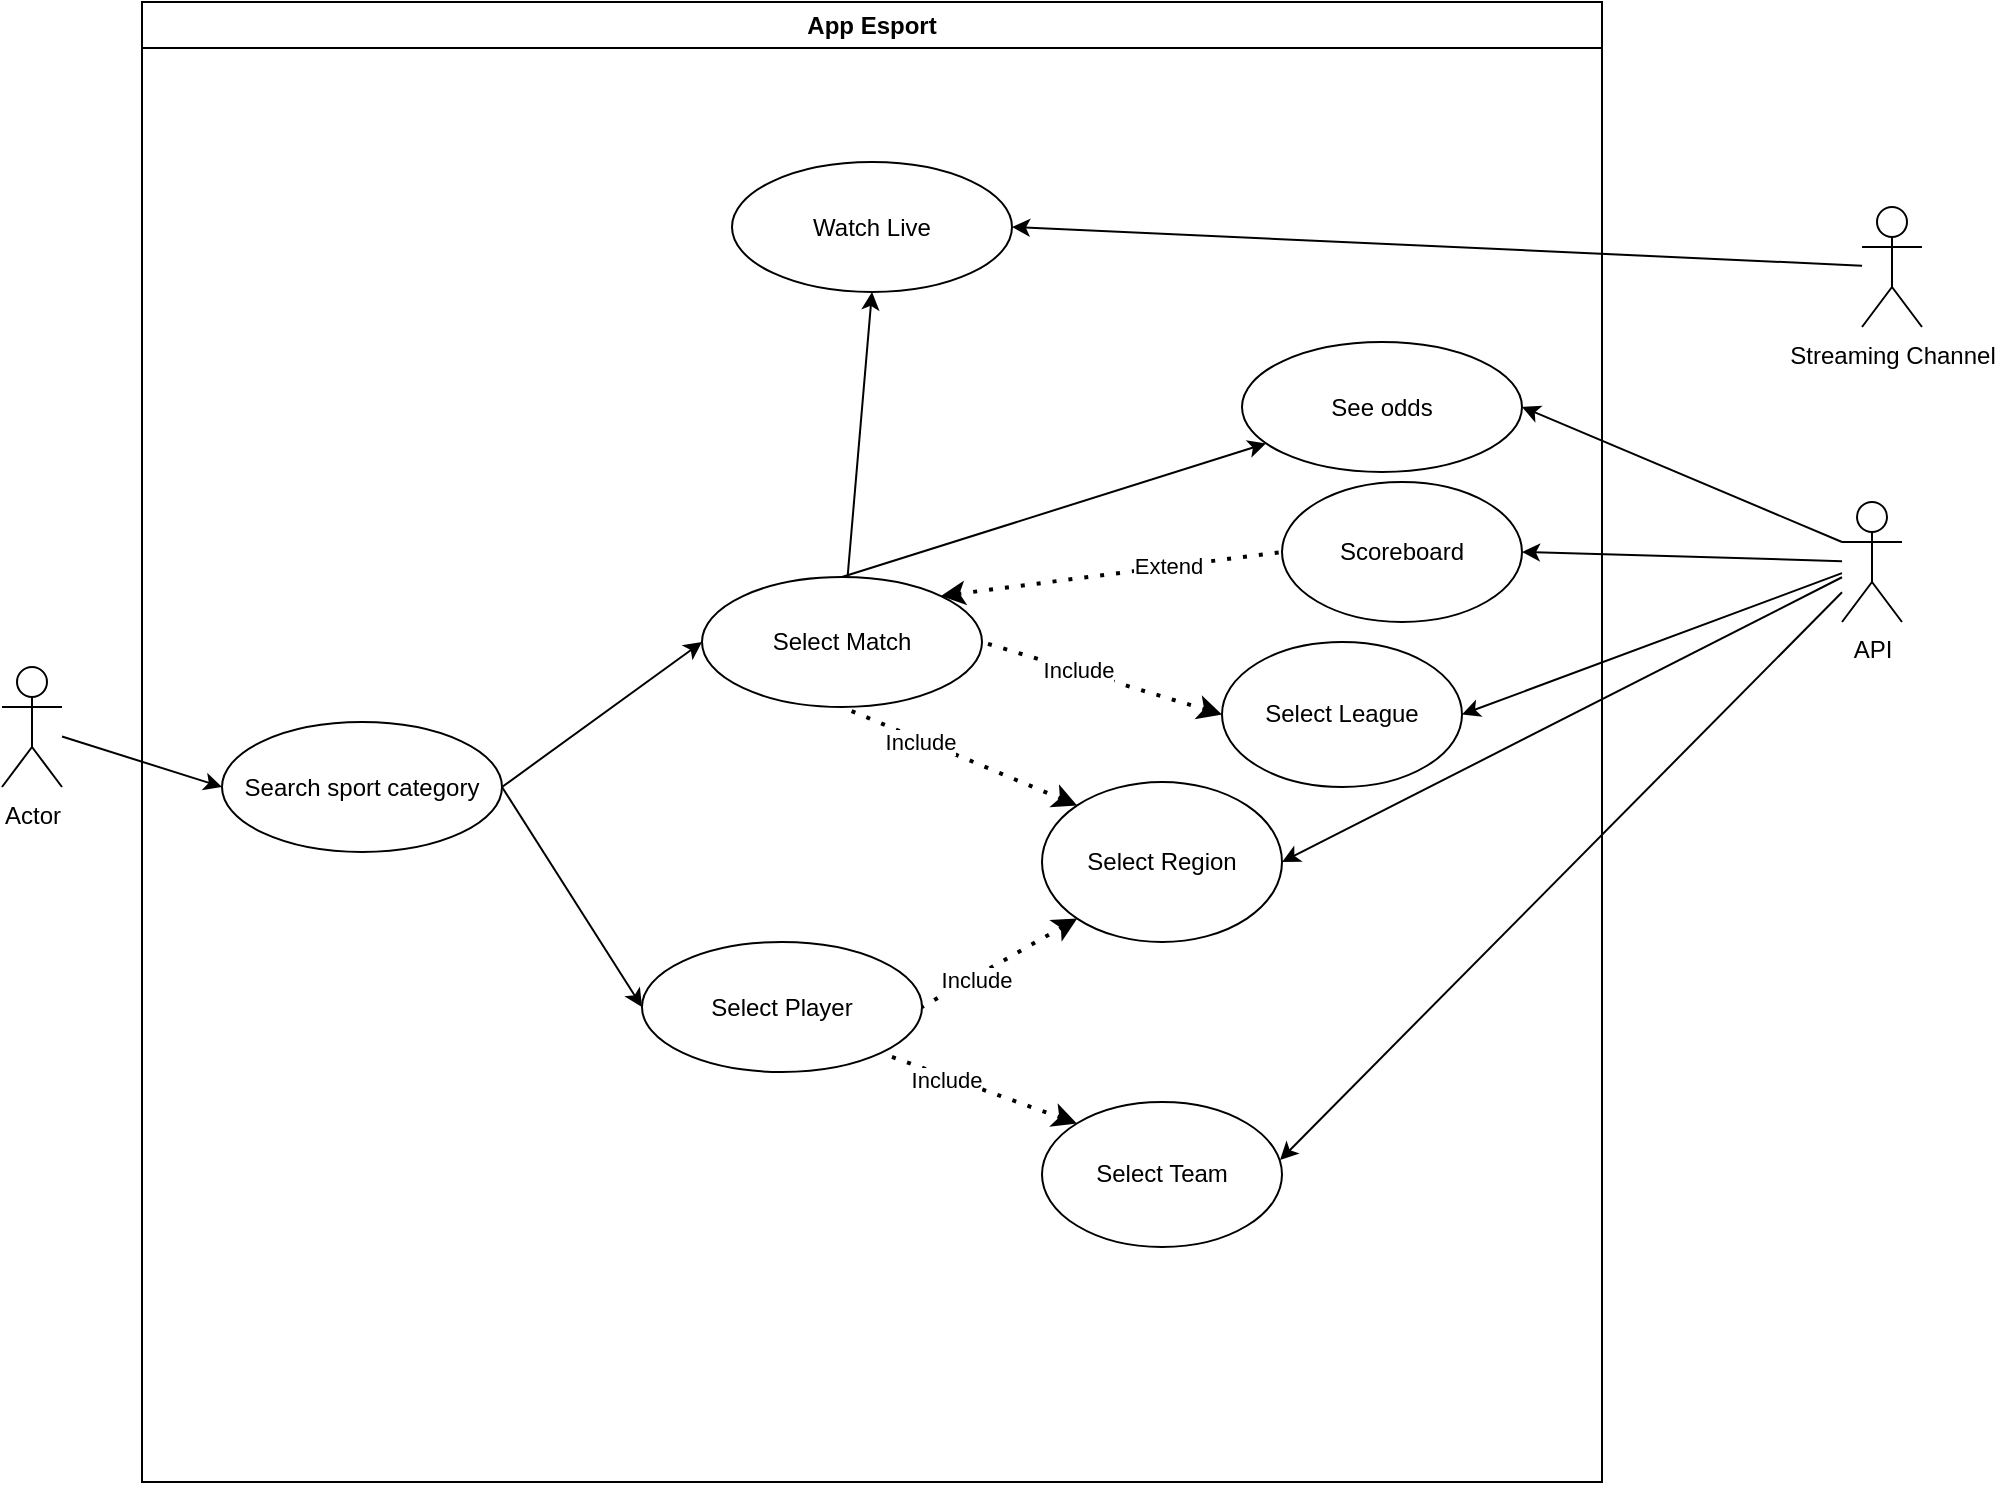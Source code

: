 <mxfile version="24.0.2" type="device">
  <diagram name="Page-1" id="qqFZBFTKCw4WBguNHb2U">
    <mxGraphModel dx="1434" dy="1862" grid="1" gridSize="10" guides="1" tooltips="1" connect="1" arrows="1" fold="1" page="1" pageScale="1" pageWidth="850" pageHeight="1100" math="0" shadow="0">
      <root>
        <mxCell id="0" />
        <mxCell id="1" parent="0" />
        <mxCell id="5sCUnq7Ozu3sFsuHQet4-19" style="rounded=0;orthogonalLoop=1;jettySize=auto;html=1;entryX=0;entryY=0.5;entryDx=0;entryDy=0;" edge="1" parent="1" source="5sCUnq7Ozu3sFsuHQet4-1" target="5sCUnq7Ozu3sFsuHQet4-12">
          <mxGeometry relative="1" as="geometry" />
        </mxCell>
        <mxCell id="5sCUnq7Ozu3sFsuHQet4-1" value="Actor" style="shape=umlActor;verticalLabelPosition=bottom;verticalAlign=top;html=1;outlineConnect=0;" vertex="1" parent="1">
          <mxGeometry x="90" y="312.5" width="30" height="60" as="geometry" />
        </mxCell>
        <mxCell id="5sCUnq7Ozu3sFsuHQet4-7" value="App Esport" style="swimlane;whiteSpace=wrap;html=1;" vertex="1" parent="1">
          <mxGeometry x="160" y="-20" width="730" height="740" as="geometry" />
        </mxCell>
        <mxCell id="5sCUnq7Ozu3sFsuHQet4-12" value="Search sport category" style="ellipse;whiteSpace=wrap;html=1;" vertex="1" parent="5sCUnq7Ozu3sFsuHQet4-7">
          <mxGeometry x="40" y="360" width="140" height="65" as="geometry" />
        </mxCell>
        <mxCell id="5sCUnq7Ozu3sFsuHQet4-58" style="rounded=0;orthogonalLoop=1;jettySize=auto;html=1;entryX=0.5;entryY=1;entryDx=0;entryDy=0;" edge="1" parent="5sCUnq7Ozu3sFsuHQet4-7" source="5sCUnq7Ozu3sFsuHQet4-14" target="5sCUnq7Ozu3sFsuHQet4-54">
          <mxGeometry relative="1" as="geometry" />
        </mxCell>
        <mxCell id="5sCUnq7Ozu3sFsuHQet4-14" value="Select Match" style="ellipse;whiteSpace=wrap;html=1;" vertex="1" parent="5sCUnq7Ozu3sFsuHQet4-7">
          <mxGeometry x="280" y="287.5" width="140" height="65" as="geometry" />
        </mxCell>
        <mxCell id="5sCUnq7Ozu3sFsuHQet4-15" value="Select League" style="ellipse;whiteSpace=wrap;html=1;" vertex="1" parent="5sCUnq7Ozu3sFsuHQet4-7">
          <mxGeometry x="540" y="320" width="120" height="72.5" as="geometry" />
        </mxCell>
        <mxCell id="5sCUnq7Ozu3sFsuHQet4-16" value="&lt;div&gt;Select Player&lt;/div&gt;" style="ellipse;whiteSpace=wrap;html=1;" vertex="1" parent="5sCUnq7Ozu3sFsuHQet4-7">
          <mxGeometry x="250" y="470" width="140" height="65" as="geometry" />
        </mxCell>
        <mxCell id="5sCUnq7Ozu3sFsuHQet4-22" value="Select Region" style="ellipse;whiteSpace=wrap;html=1;" vertex="1" parent="5sCUnq7Ozu3sFsuHQet4-7">
          <mxGeometry x="450" y="390" width="120" height="80" as="geometry" />
        </mxCell>
        <mxCell id="5sCUnq7Ozu3sFsuHQet4-23" value="" style="endArrow=none;dashed=1;html=1;dashPattern=1 3;strokeWidth=2;rounded=0;exitX=0;exitY=0;exitDx=0;exitDy=0;entryX=0.5;entryY=1;entryDx=0;entryDy=0;startArrow=classic;startFill=1;endFill=0;" edge="1" parent="5sCUnq7Ozu3sFsuHQet4-7" source="5sCUnq7Ozu3sFsuHQet4-22" target="5sCUnq7Ozu3sFsuHQet4-14">
          <mxGeometry width="50" height="50" relative="1" as="geometry">
            <mxPoint x="230" y="340" as="sourcePoint" />
            <mxPoint x="280" y="290" as="targetPoint" />
          </mxGeometry>
        </mxCell>
        <mxCell id="5sCUnq7Ozu3sFsuHQet4-27" value="Include" style="edgeLabel;html=1;align=center;verticalAlign=middle;resizable=0;points=[];" vertex="1" connectable="0" parent="5sCUnq7Ozu3sFsuHQet4-23">
          <mxGeometry x="0.329" y="1" relative="1" as="geometry">
            <mxPoint as="offset" />
          </mxGeometry>
        </mxCell>
        <mxCell id="5sCUnq7Ozu3sFsuHQet4-25" value="" style="endArrow=none;dashed=1;html=1;dashPattern=1 3;strokeWidth=2;rounded=0;exitX=0;exitY=0.5;exitDx=0;exitDy=0;entryX=1;entryY=0.5;entryDx=0;entryDy=0;startArrow=classic;startFill=1;endFill=0;" edge="1" parent="5sCUnq7Ozu3sFsuHQet4-7" source="5sCUnq7Ozu3sFsuHQet4-15" target="5sCUnq7Ozu3sFsuHQet4-14">
          <mxGeometry width="50" height="50" relative="1" as="geometry">
            <mxPoint x="608" y="249.5" as="sourcePoint" />
            <mxPoint x="530" y="192.5" as="targetPoint" />
          </mxGeometry>
        </mxCell>
        <mxCell id="5sCUnq7Ozu3sFsuHQet4-26" value="Include" style="edgeLabel;html=1;align=center;verticalAlign=middle;resizable=0;points=[];" vertex="1" connectable="0" parent="5sCUnq7Ozu3sFsuHQet4-25">
          <mxGeometry x="0.215" y="-1" relative="1" as="geometry">
            <mxPoint as="offset" />
          </mxGeometry>
        </mxCell>
        <mxCell id="5sCUnq7Ozu3sFsuHQet4-28" value="" style="endArrow=none;dashed=1;html=1;dashPattern=1 3;strokeWidth=2;rounded=0;exitX=0;exitY=1;exitDx=0;exitDy=0;entryX=1;entryY=0.5;entryDx=0;entryDy=0;startArrow=classic;startFill=1;endFill=0;" edge="1" parent="5sCUnq7Ozu3sFsuHQet4-7" source="5sCUnq7Ozu3sFsuHQet4-22" target="5sCUnq7Ozu3sFsuHQet4-16">
          <mxGeometry width="50" height="50" relative="1" as="geometry">
            <mxPoint x="578" y="282" as="sourcePoint" />
            <mxPoint x="430" y="235" as="targetPoint" />
          </mxGeometry>
        </mxCell>
        <mxCell id="5sCUnq7Ozu3sFsuHQet4-29" value="Include" style="edgeLabel;html=1;align=center;verticalAlign=middle;resizable=0;points=[];" vertex="1" connectable="0" parent="5sCUnq7Ozu3sFsuHQet4-28">
          <mxGeometry x="0.329" y="1" relative="1" as="geometry">
            <mxPoint as="offset" />
          </mxGeometry>
        </mxCell>
        <mxCell id="5sCUnq7Ozu3sFsuHQet4-32" value="" style="endArrow=classic;html=1;rounded=0;exitX=1;exitY=0.5;exitDx=0;exitDy=0;entryX=0;entryY=0.5;entryDx=0;entryDy=0;" edge="1" parent="5sCUnq7Ozu3sFsuHQet4-7" source="5sCUnq7Ozu3sFsuHQet4-12" target="5sCUnq7Ozu3sFsuHQet4-14">
          <mxGeometry width="50" height="50" relative="1" as="geometry">
            <mxPoint x="340" y="255" as="sourcePoint" />
            <mxPoint x="290" y="290" as="targetPoint" />
          </mxGeometry>
        </mxCell>
        <mxCell id="5sCUnq7Ozu3sFsuHQet4-33" value="" style="endArrow=classic;html=1;rounded=0;exitX=1;exitY=0.5;exitDx=0;exitDy=0;entryX=0;entryY=0.5;entryDx=0;entryDy=0;" edge="1" parent="5sCUnq7Ozu3sFsuHQet4-7" source="5sCUnq7Ozu3sFsuHQet4-12" target="5sCUnq7Ozu3sFsuHQet4-16">
          <mxGeometry width="50" height="50" relative="1" as="geometry">
            <mxPoint x="340" y="255" as="sourcePoint" />
            <mxPoint x="400" y="153" as="targetPoint" />
          </mxGeometry>
        </mxCell>
        <mxCell id="5sCUnq7Ozu3sFsuHQet4-40" value="&lt;div&gt;Select Team&lt;/div&gt;" style="ellipse;whiteSpace=wrap;html=1;" vertex="1" parent="5sCUnq7Ozu3sFsuHQet4-7">
          <mxGeometry x="450" y="550" width="120" height="72.5" as="geometry" />
        </mxCell>
        <mxCell id="5sCUnq7Ozu3sFsuHQet4-43" value="" style="endArrow=none;dashed=1;html=1;dashPattern=1 3;strokeWidth=2;rounded=0;exitX=0;exitY=0;exitDx=0;exitDy=0;entryX=1;entryY=1;entryDx=0;entryDy=0;startArrow=classic;startFill=1;endFill=0;" edge="1" parent="5sCUnq7Ozu3sFsuHQet4-7" source="5sCUnq7Ozu3sFsuHQet4-40" target="5sCUnq7Ozu3sFsuHQet4-16">
          <mxGeometry width="50" height="50" relative="1" as="geometry">
            <mxPoint x="488" y="338" as="sourcePoint" />
            <mxPoint x="410" y="383" as="targetPoint" />
          </mxGeometry>
        </mxCell>
        <mxCell id="5sCUnq7Ozu3sFsuHQet4-44" value="Include" style="edgeLabel;html=1;align=center;verticalAlign=middle;resizable=0;points=[];" vertex="1" connectable="0" parent="5sCUnq7Ozu3sFsuHQet4-43">
          <mxGeometry x="0.329" y="1" relative="1" as="geometry">
            <mxPoint as="offset" />
          </mxGeometry>
        </mxCell>
        <mxCell id="5sCUnq7Ozu3sFsuHQet4-45" value="Scoreboard" style="ellipse;whiteSpace=wrap;html=1;" vertex="1" parent="5sCUnq7Ozu3sFsuHQet4-7">
          <mxGeometry x="570" y="240" width="120" height="70" as="geometry" />
        </mxCell>
        <mxCell id="5sCUnq7Ozu3sFsuHQet4-48" value="" style="endArrow=none;dashed=1;html=1;dashPattern=1 3;strokeWidth=2;rounded=0;exitX=1;exitY=0;exitDx=0;exitDy=0;entryX=0;entryY=0.5;entryDx=0;entryDy=0;startArrow=classic;startFill=1;endFill=0;" edge="1" parent="5sCUnq7Ozu3sFsuHQet4-7" source="5sCUnq7Ozu3sFsuHQet4-14" target="5sCUnq7Ozu3sFsuHQet4-45">
          <mxGeometry width="50" height="50" relative="1" as="geometry">
            <mxPoint x="159" y="127.5" as="sourcePoint" />
            <mxPoint x="81" y="172.5" as="targetPoint" />
          </mxGeometry>
        </mxCell>
        <mxCell id="5sCUnq7Ozu3sFsuHQet4-49" value="Extend" style="edgeLabel;html=1;align=center;verticalAlign=middle;resizable=0;points=[];" vertex="1" connectable="0" parent="5sCUnq7Ozu3sFsuHQet4-48">
          <mxGeometry x="0.329" y="1" relative="1" as="geometry">
            <mxPoint as="offset" />
          </mxGeometry>
        </mxCell>
        <mxCell id="5sCUnq7Ozu3sFsuHQet4-57" style="rounded=0;orthogonalLoop=1;jettySize=auto;html=1;entryX=0.5;entryY=0;entryDx=0;entryDy=0;startArrow=classic;startFill=1;endArrow=none;endFill=0;" edge="1" parent="5sCUnq7Ozu3sFsuHQet4-7" source="5sCUnq7Ozu3sFsuHQet4-53" target="5sCUnq7Ozu3sFsuHQet4-14">
          <mxGeometry relative="1" as="geometry" />
        </mxCell>
        <mxCell id="5sCUnq7Ozu3sFsuHQet4-53" value="See odds" style="ellipse;whiteSpace=wrap;html=1;" vertex="1" parent="5sCUnq7Ozu3sFsuHQet4-7">
          <mxGeometry x="550" y="170" width="140" height="65" as="geometry" />
        </mxCell>
        <mxCell id="5sCUnq7Ozu3sFsuHQet4-54" value="Watch Live" style="ellipse;whiteSpace=wrap;html=1;" vertex="1" parent="5sCUnq7Ozu3sFsuHQet4-7">
          <mxGeometry x="295" y="80" width="140" height="65" as="geometry" />
        </mxCell>
        <mxCell id="5sCUnq7Ozu3sFsuHQet4-37" style="rounded=0;orthogonalLoop=1;jettySize=auto;html=1;entryX=1;entryY=0.5;entryDx=0;entryDy=0;" edge="1" parent="1" source="5sCUnq7Ozu3sFsuHQet4-9" target="5sCUnq7Ozu3sFsuHQet4-15">
          <mxGeometry relative="1" as="geometry" />
        </mxCell>
        <mxCell id="5sCUnq7Ozu3sFsuHQet4-38" style="rounded=0;orthogonalLoop=1;jettySize=auto;html=1;entryX=1;entryY=0.5;entryDx=0;entryDy=0;" edge="1" parent="1" source="5sCUnq7Ozu3sFsuHQet4-9" target="5sCUnq7Ozu3sFsuHQet4-22">
          <mxGeometry relative="1" as="geometry" />
        </mxCell>
        <mxCell id="5sCUnq7Ozu3sFsuHQet4-62" style="rounded=0;orthogonalLoop=1;jettySize=auto;html=1;entryX=1;entryY=0.5;entryDx=0;entryDy=0;" edge="1" parent="1" source="5sCUnq7Ozu3sFsuHQet4-9" target="5sCUnq7Ozu3sFsuHQet4-45">
          <mxGeometry relative="1" as="geometry" />
        </mxCell>
        <mxCell id="5sCUnq7Ozu3sFsuHQet4-9" value="API" style="shape=umlActor;verticalLabelPosition=bottom;verticalAlign=top;html=1;outlineConnect=0;gradientColor=default;fillColor=none;" vertex="1" parent="1">
          <mxGeometry x="1010" y="230" width="30" height="60" as="geometry" />
        </mxCell>
        <mxCell id="5sCUnq7Ozu3sFsuHQet4-41" style="rounded=0;orthogonalLoop=1;jettySize=auto;html=1;entryX=0.992;entryY=0.4;entryDx=0;entryDy=0;entryPerimeter=0;" edge="1" parent="1" source="5sCUnq7Ozu3sFsuHQet4-9" target="5sCUnq7Ozu3sFsuHQet4-40">
          <mxGeometry relative="1" as="geometry" />
        </mxCell>
        <mxCell id="5sCUnq7Ozu3sFsuHQet4-56" style="rounded=0;orthogonalLoop=1;jettySize=auto;html=1;entryX=1;entryY=0.5;entryDx=0;entryDy=0;" edge="1" parent="1" source="5sCUnq7Ozu3sFsuHQet4-55" target="5sCUnq7Ozu3sFsuHQet4-54">
          <mxGeometry relative="1" as="geometry" />
        </mxCell>
        <mxCell id="5sCUnq7Ozu3sFsuHQet4-60" style="rounded=0;orthogonalLoop=1;jettySize=auto;html=1;entryX=1;entryY=0.5;entryDx=0;entryDy=0;exitX=0;exitY=0.333;exitDx=0;exitDy=0;exitPerimeter=0;" edge="1" parent="1" source="5sCUnq7Ozu3sFsuHQet4-9" target="5sCUnq7Ozu3sFsuHQet4-53">
          <mxGeometry relative="1" as="geometry" />
        </mxCell>
        <mxCell id="5sCUnq7Ozu3sFsuHQet4-55" value="&lt;div&gt;Streaming Channel&lt;/div&gt;" style="shape=umlActor;verticalLabelPosition=bottom;verticalAlign=top;html=1;outlineConnect=0;" vertex="1" parent="1">
          <mxGeometry x="1020" y="82.5" width="30" height="60" as="geometry" />
        </mxCell>
      </root>
    </mxGraphModel>
  </diagram>
</mxfile>
